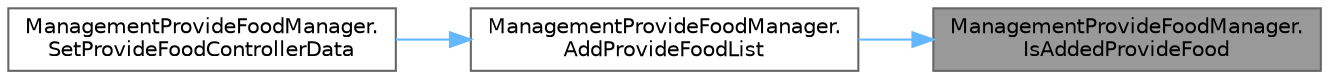 digraph "ManagementProvideFoodManager.IsAddedProvideFood"
{
 // LATEX_PDF_SIZE
  bgcolor="transparent";
  edge [fontname=Helvetica,fontsize=10,labelfontname=Helvetica,labelfontsize=10];
  node [fontname=Helvetica,fontsize=10,shape=box,height=0.2,width=0.4];
  rankdir="RL";
  Node1 [id="Node000001",label="ManagementProvideFoodManager.\lIsAddedProvideFood",height=0.2,width=0.4,color="gray40", fillcolor="grey60", style="filled", fontcolor="black",tooltip="追加済みかどうか確認する"];
  Node1 -> Node2 [id="edge1_Node000001_Node000002",dir="back",color="steelblue1",style="solid",tooltip=" "];
  Node2 [id="Node000002",label="ManagementProvideFoodManager.\lAddProvideFoodList",height=0.2,width=0.4,color="grey40", fillcolor="white", style="filled",URL="$class_management_provide_food_manager.html#aa13dcf22f052309916406ae958f9ac37",tooltip="提供料理を追加する"];
  Node2 -> Node3 [id="edge2_Node000002_Node000003",dir="back",color="steelblue1",style="solid",tooltip=" "];
  Node3 [id="Node000003",label="ManagementProvideFoodManager.\lSetProvideFoodControllerData",height=0.2,width=0.4,color="grey40", fillcolor="white", style="filled",URL="$class_management_provide_food_manager.html#a1059f2b5be03c0fd78593c8917cbfbe1",tooltip="コントローラーを基に提供料理をセットする"];
}
